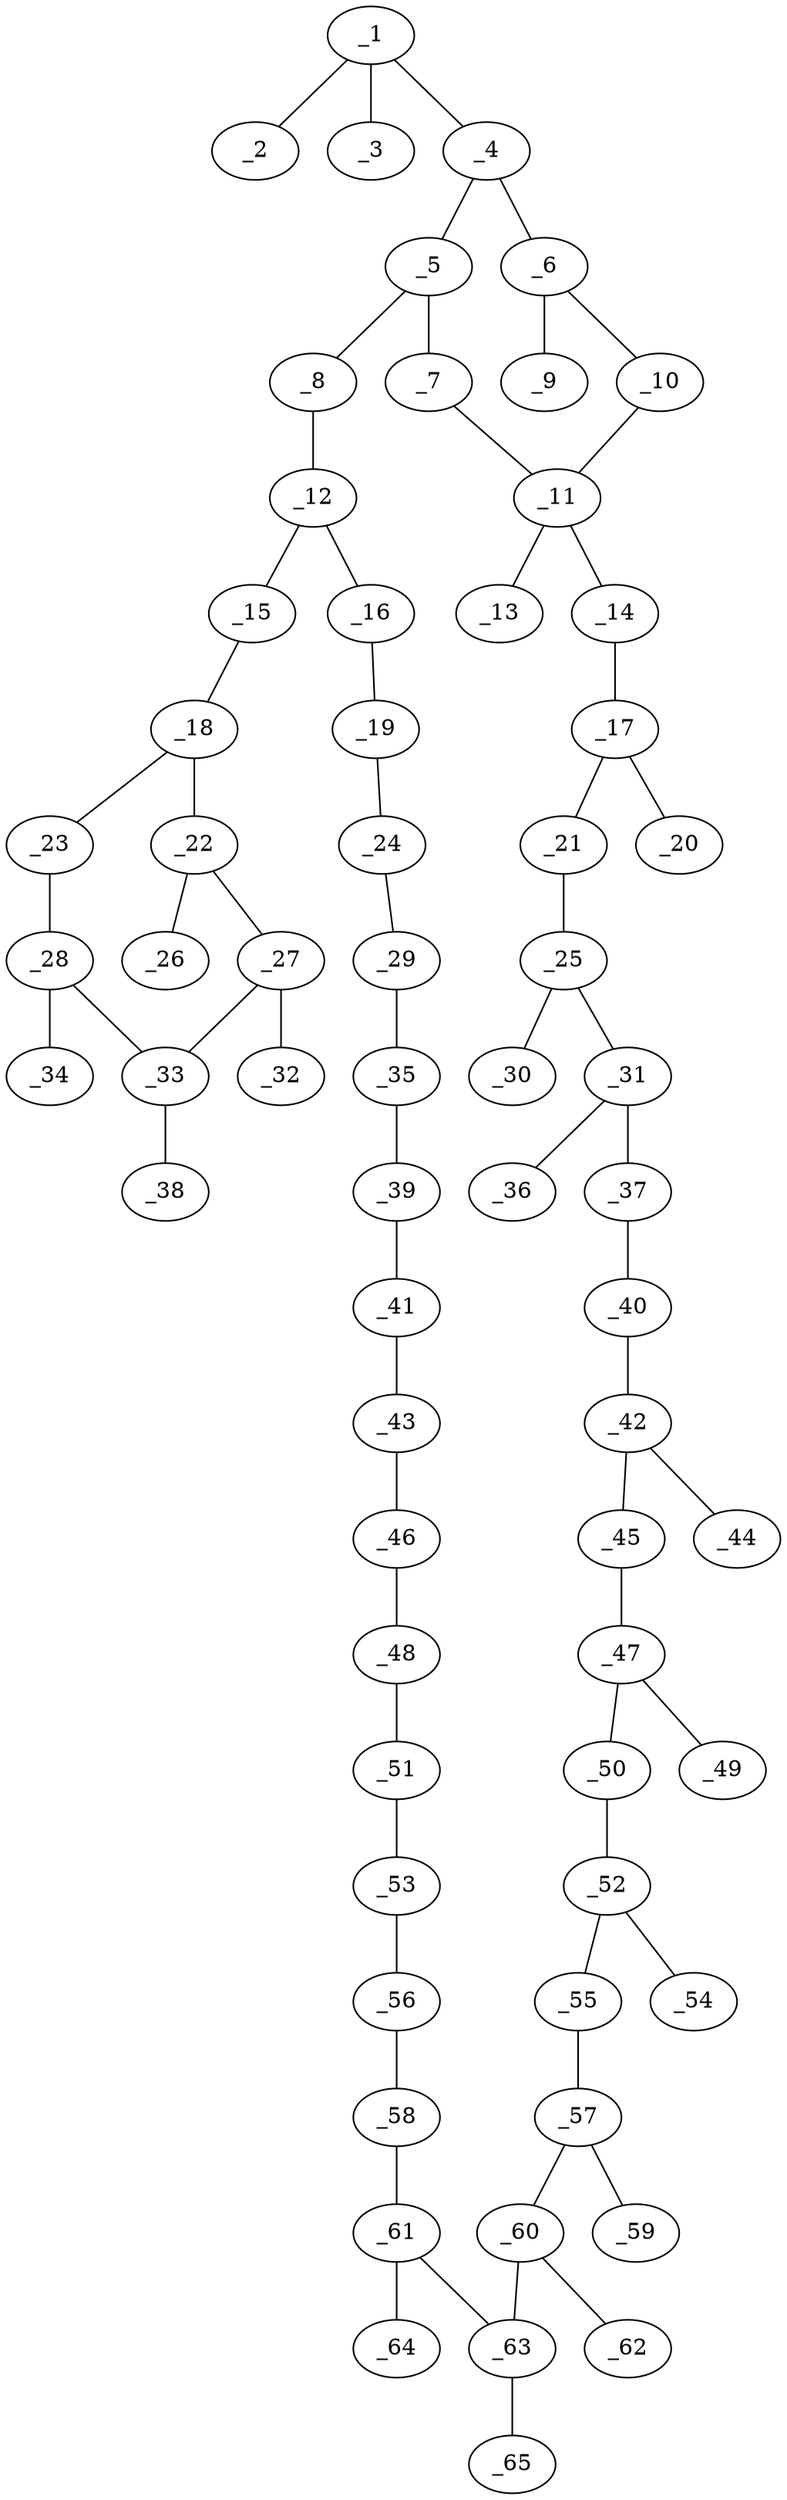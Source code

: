 graph molid527017 {
	_1	 [charge=0,
		chem=1,
		symbol="C  ",
		x="16.2919",
		y="2.9345"];
	_2	 [charge=0,
		chem=2,
		symbol="O  ",
		x="17.2906",
		y="2.8821"];
	_1 -- _2	 [valence=2];
	_3	 [charge=0,
		chem=2,
		symbol="O  ",
		x="15.838",
		y="3.8255"];
	_1 -- _3	 [valence=1];
	_4	 [charge=0,
		chem=1,
		symbol="C  ",
		x="15.7473",
		y="2.0958"];
	_1 -- _4	 [valence=1];
	_5	 [charge=0,
		chem=1,
		symbol="C  ",
		x="13.8826",
		y="2.5435"];
	_4 -- _5	 [valence=1];
	_6	 [charge=0,
		chem=1,
		symbol="C  ",
		x="16.1057",
		y="1.1622"];
	_4 -- _6	 [valence=1];
	_7	 [charge=0,
		chem=2,
		symbol="O  ",
		x="13.146",
		y="3.5261"];
	_5 -- _7	 [valence=1];
	_8	 [charge=0,
		chem=1,
		symbol="C  ",
		x="11.6112",
		y="2.7064"];
	_5 -- _8	 [valence=1];
	_9	 [charge=0,
		chem=2,
		symbol="O  ",
		x="17.0716",
		y="0.9034"];
	_6 -- _9	 [valence=1];
	_10	 [charge=0,
		chem=1,
		symbol="C  ",
		x="15.3285",
		y="0.5329"];
	_6 -- _10	 [valence=1];
	_11	 [charge=0,
		chem=1,
		symbol="C  ",
		x="13.6238",
		y="1.5775"];
	_7 -- _11	 [valence=1];
	_12	 [charge=0,
		chem=1,
		symbol="C  ",
		x="10.8388",
		y="3.3415"];
	_8 -- _12	 [valence=1];
	_10 -- _11	 [valence=1];
	_13	 [charge=0,
		chem=2,
		symbol="O  ",
		x="13.365",
		y="0.6116"];
	_11 -- _13	 [valence=1];
	_14	 [charge=0,
		chem=1,
		symbol="C  ",
		x="13.0951",
		y="0.1361"];
	_11 -- _14	 [valence=1];
	_15	 [charge=0,
		chem=2,
		symbol="O  ",
		x="11.4021",
		y="4.1677"];
	_12 -- _15	 [valence=1];
	_16	 [charge=0,
		chem=1,
		symbol="C  ",
		x="9.9654",
		y="3.8285"];
	_12 -- _16	 [valence=1];
	_17	 [charge=0,
		chem=1,
		symbol="C  ",
		x="13.259",
		y="-0.8503"];
	_14 -- _17	 [valence=1];
	_18	 [charge=0,
		chem=1,
		symbol="C  ",
		x="10.9682",
		y="5.0687"];
	_15 -- _18	 [valence=1];
	_19	 [charge=0,
		chem=1,
		symbol="C  ",
		x="9.0191",
		y="4.1517"];
	_16 -- _19	 [valence=2];
	_20	 [charge=0,
		chem=2,
		symbol="O  ",
		x="14.2562",
		y="-0.7756"];
	_17 -- _20	 [valence=1];
	_21	 [charge=0,
		chem=1,
		symbol="C  ",
		x="13.244",
		y="-1.8502"];
	_17 -- _21	 [valence=1];
	_22	 [charge=0,
		chem=1,
		symbol="C  ",
		x="9.971",
		y="5.1434"];
	_18 -- _22	 [valence=1];
	_23	 [charge=0,
		chem=2,
		symbol="O  ",
		x="11.5315",
		y="5.895"];
	_18 -- _23	 [valence=1];
	_24	 [charge=0,
		chem=1,
		symbol="C  ",
		x="8.0302",
		y="4.3007"];
	_19 -- _24	 [valence=1];
	_25	 [charge=0,
		chem=1,
		symbol="C  ",
		x="13.0507",
		y="-2.8314"];
	_21 -- _25	 [valence=1];
	_26	 [charge=0,
		chem=2,
		symbol="O  ",
		x="9.4077",
		y="4.3172"];
	_22 -- _26	 [valence=1];
	_27	 [charge=0,
		chem=1,
		symbol="C  ",
		x="9.5371",
		y="6.0444"];
	_22 -- _27	 [valence=1];
	_28	 [charge=0,
		chem=1,
		symbol="C  ",
		x="11.0977",
		y="6.7959"];
	_23 -- _28	 [valence=1];
	_29	 [charge=0,
		chem=1,
		symbol="C  ",
		x="7.0307",
		y="4.2708"];
	_24 -- _29	 [valence=2];
	_30	 [charge=0,
		chem=2,
		symbol="O  ",
		x="14.0106",
		y="-3.1118"];
	_25 -- _30	 [valence=1];
	_31	 [charge=0,
		chem=1,
		symbol="C  ",
		x="12.6854",
		y="-3.7623"];
	_25 -- _31	 [valence=1];
	_32	 [charge=0,
		chem=4,
		symbol="N  ",
		x="8.5399",
		y="6.1191"];
	_27 -- _32	 [valence=1];
	_33	 [charge=0,
		chem=1,
		symbol="C  ",
		x="10.1005",
		y="6.8707"];
	_27 -- _33	 [valence=1];
	_28 -- _33	 [valence=1];
	_34	 [charge=0,
		chem=1,
		symbol="C  ",
		x="11.661",
		y="7.6222"];
	_28 -- _34	 [valence=1];
	_35	 [charge=0,
		chem=1,
		symbol="C  ",
		x="6.0525",
		y="4.0629"];
	_29 -- _35	 [valence=1];
	_36	 [charge=0,
		chem=2,
		symbol="O  ",
		x="13.5798",
		y="-4.2096"];
	_31 -- _36	 [valence=1];
	_37	 [charge=0,
		chem=1,
		symbol="C  ",
		x="12.1597",
		y="-4.6129"];
	_31 -- _37	 [valence=1];
	_38	 [charge=0,
		chem=2,
		symbol="O  ",
		x="9.6666",
		y="7.7716"];
	_33 -- _38	 [valence=1];
	_39	 [charge=0,
		chem=1,
		symbol="C  ",
		x="5.1272",
		y="3.6837"];
	_35 -- _39	 [valence=2];
	_40	 [charge=0,
		chem=1,
		symbol="C  ",
		x="11.4906",
		y="-5.3561"];
	_37 -- _40	 [valence=1];
	_41	 [charge=0,
		chem=1,
		symbol="C  ",
		x="4.2845",
		y="3.1453"];
	_39 -- _41	 [valence=1];
	_42	 [charge=0,
		chem=1,
		symbol="C  ",
		x="10.6995",
		y="-5.9678"];
	_40 -- _42	 [valence=1];
	_43	 [charge=0,
		chem=1,
		symbol="C  ",
		x="3.5514",
		y="2.4652"];
	_41 -- _43	 [valence=2];
	_44	 [charge=0,
		chem=2,
		symbol="O  ",
		x="11.2379",
		y="-6.8105"];
	_42 -- _44	 [valence=1];
	_45	 [charge=0,
		chem=1,
		symbol="C  ",
		x="9.8119",
		y="-6.4284"];
	_42 -- _45	 [valence=1];
	_46	 [charge=0,
		chem=1,
		symbol="C  ",
		x="2.9516",
		y="1.665"];
	_43 -- _46	 [valence=1];
	_47	 [charge=0,
		chem=1,
		symbol="C  ",
		x="8.8563",
		y="-6.7232"];
	_45 -- _47	 [valence=1];
	_48	 [charge=0,
		chem=1,
		symbol="C  ",
		x="2.5043",
		y="0.7707"];
	_46 -- _48	 [valence=2];
	_49	 [charge=0,
		chem=2,
		symbol="O  ",
		x="9.0643",
		y="-7.7013"];
	_47 -- _49	 [valence=1];
	_50	 [charge=0,
		chem=1,
		symbol="C  ",
		x="7.8635",
		y="-6.8426"];
	_47 -- _50	 [valence=1];
	_51	 [charge=0,
		chem=1,
		symbol="C  ",
		x="2.2239",
		y="-0.1892"];
	_48 -- _51	 [valence=1];
	_52	 [charge=0,
		chem=1,
		symbol="C  ",
		x="6.8653",
		y="-6.7828"];
	_50 -- _52	 [valence=1];
	_53	 [charge=0,
		chem=1,
		symbol="C  ",
		x="2.1194",
		y="-1.1837"];
	_51 -- _53	 [valence=2];
	_54	 [charge=0,
		chem=2,
		symbol="O  ",
		x="6.7163",
		y="-7.7716"];
	_52 -- _54	 [valence=2];
	_55	 [charge=0,
		chem=2,
		symbol="O  ",
		x="5.8938",
		y="-6.5457"];
	_52 -- _55	 [valence=1];
	_56	 [charge=0,
		chem=1,
		symbol="C  ",
		x="2.1941",
		y="-2.1809"];
	_53 -- _56	 [valence=1];
	_57	 [charge=0,
		chem=1,
		symbol="C  ",
		x="4.9803",
		y="-6.139"];
	_55 -- _57	 [valence=1];
	_58	 [charge=0,
		chem=1,
		symbol="C  ",
		x="2.4457",
		y="-3.1488"];
	_56 -- _58	 [valence=2];
	_59	 [charge=0,
		chem=1,
		symbol="C  ",
		x="4.4933",
		y="-7.0124"];
	_57 -- _59	 [valence=1];
	_60	 [charge=0,
		chem=1,
		symbol="C  ",
		x="4.154",
		y="-5.5757"];
	_57 -- _60	 [valence=1];
	_61	 [charge=0,
		chem=1,
		symbol="C  ",
		x="2.866",
		y="-4.0561"];
	_58 -- _61	 [valence=1];
	_62	 [charge=0,
		chem=1,
		symbol="C  ",
		x="3.5189",
		y="-6.3481"];
	_60 -- _62	 [valence=1];
	_63	 [charge=0,
		chem=1,
		symbol="C  ",
		x="3.4416",
		y="-4.8739"];
	_60 -- _63	 [valence=1];
	_61 -- _63	 [valence=1];
	_64	 [charge=0,
		chem=1,
		symbol="C  ",
		x=2,
		y="-4.5561"];
	_61 -- _64	 [valence=1];
	_65	 [charge=0,
		chem=2,
		symbol="O  ",
		x="2.6788",
		y="-5.5205"];
	_63 -- _65	 [valence=1];
}
